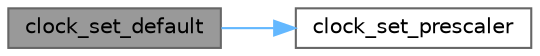 digraph "clock_set_default"
{
 // INTERACTIVE_SVG=YES
 // LATEX_PDF_SIZE
  bgcolor="transparent";
  edge [fontname=Helvetica,fontsize=10,labelfontname=Helvetica,labelfontsize=10];
  node [fontname=Helvetica,fontsize=10,shape=box,height=0.2,width=0.4];
  rankdir="LR";
  Node1 [id="Node000001",label="clock_set_default",height=0.2,width=0.4,color="gray40", fillcolor="grey60", style="filled", fontcolor="black",tooltip="Sets the clock to the default."];
  Node1 -> Node2 [id="edge1_Node000001_Node000002",color="steelblue1",style="solid",tooltip=" "];
  Node2 [id="Node000002",label="clock_set_prescaler",height=0.2,width=0.4,color="grey40", fillcolor="white", style="filled",URL="$core__impl_8c.html#afb07e61a6a146769640a958fda7ba81a",tooltip="Sets System Clock Prescaler."];
}
